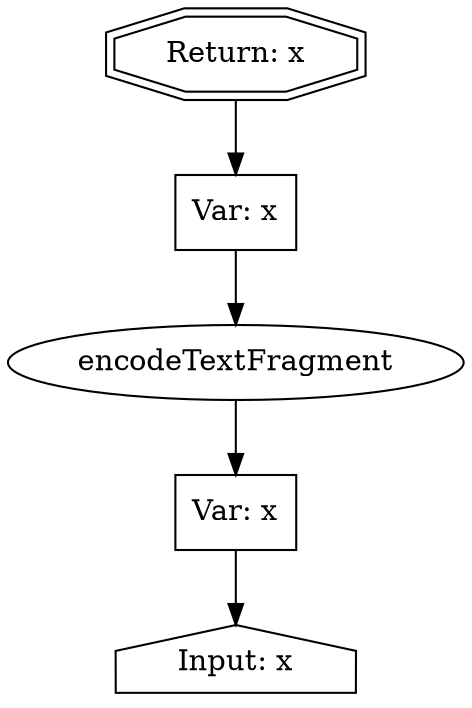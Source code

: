 
digraph cfg {

n0 [shape=house, label="Input: x"];
n1 [shape=ellipse, label="encodeTextFragment"];
n2 [shape=box, label="Var: x"];
n3 [shape=box, label="Var: x"];
n4 [shape=doubleoctagon, label="Return: x"];

n2 -> n0;
n1 -> n2;
n3 -> n1;
n4 -> n3;
}
